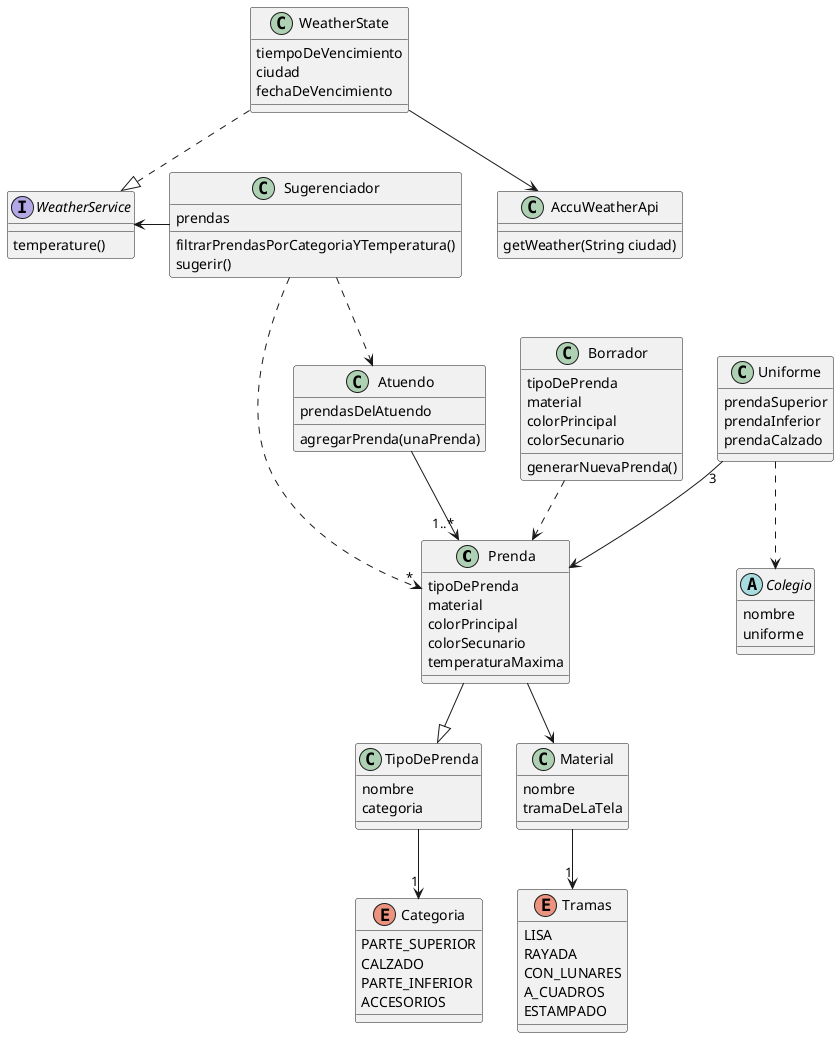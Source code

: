 @startuml
class Prenda{
  tipoDePrenda
  material
  colorPrincipal
  colorSecunario
  temperaturaMaxima
}
class TipoDePrenda{
nombre
categoria
}
class Sugerenciador{
prendas
filtrarPrendasPorCategoriaYTemperatura()
sugerir()
}
class AccuWeatherApi{
getWeather(String ciudad)
}
enum Categoria{
  PARTE_SUPERIOR
  CALZADO
  PARTE_INFERIOR
  ACCESORIOS
}
interface WeatherService{
    temperature()
}
class WeatherState{
    tiempoDeVencimiento
    ciudad
    fechaDeVencimiento
}
class Atuendo{
prendasDelAtuendo
agregarPrenda(unaPrenda)
}
class Borrador{
tipoDePrenda
material
colorPrincipal
colorSecunario
generarNuevaPrenda()
}
abstract class Colegio{
nombre
uniforme
}
class Material{
nombre
tramaDeLaTela
}
enum Tramas{
  LISA
  RAYADA
  CON_LUNARES
  A_CUADROS
  ESTAMPADO

}
class Uniforme{
prendaSuperior
prendaInferior
prendaCalzado
}
Uniforme "3"-->  Prenda
Uniforme ..> Colegio
Material -->"1" Tramas
Prenda --> Material
Borrador ..> Prenda
Sugerenciador -left-> WeatherService
Atuendo -->"1..*" Prenda
Sugerenciador ..>Atuendo
Sugerenciador ..>"*" Prenda
TipoDePrenda --> "1" Categoria
WeatherState-->AccuWeatherApi
WeatherState ..|> WeatherService
Prenda --|> TipoDePrenda
@enduml